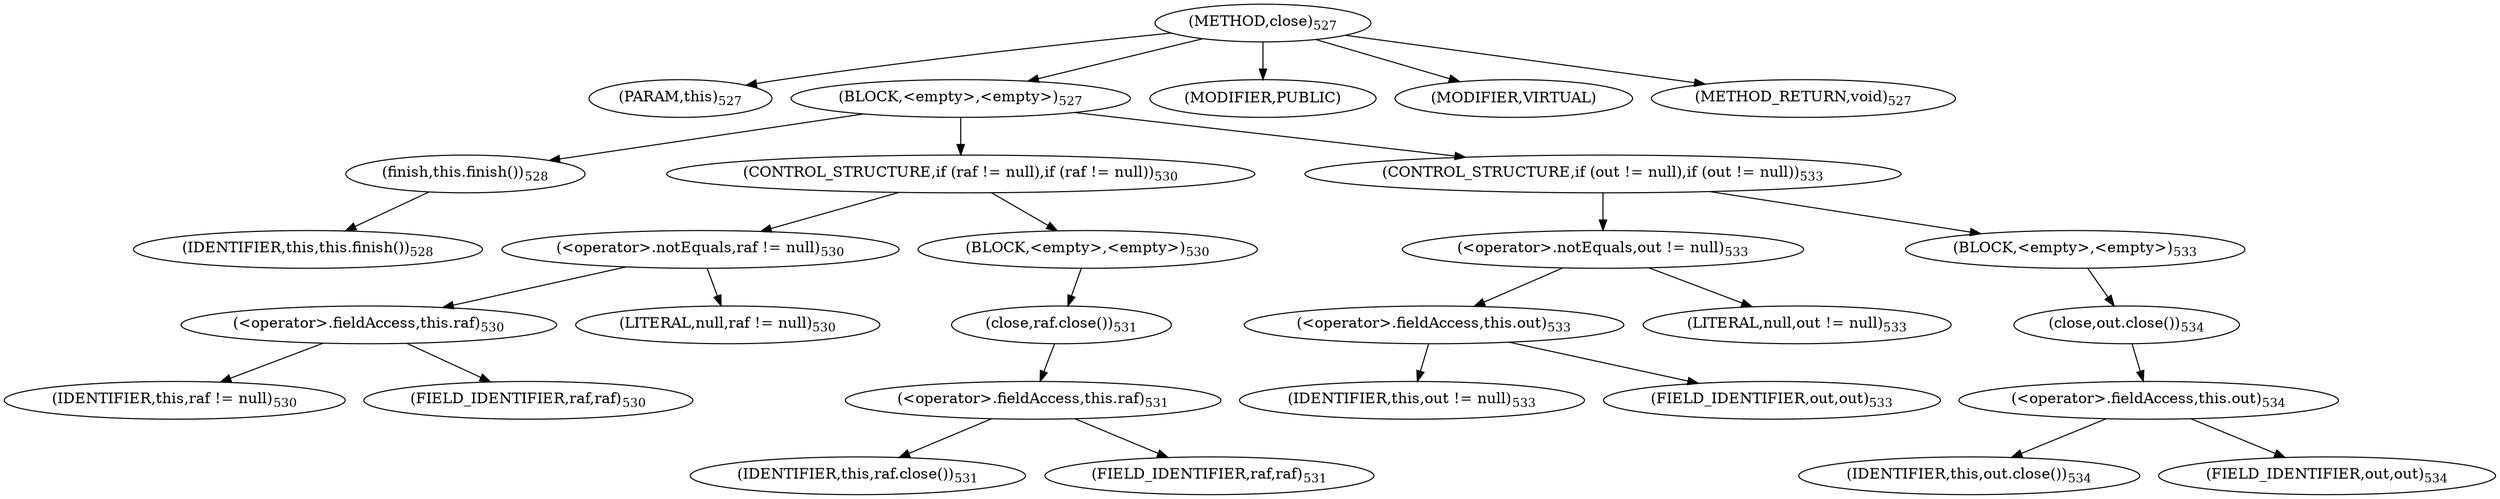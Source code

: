 digraph "close" {  
"1122" [label = <(METHOD,close)<SUB>527</SUB>> ]
"35" [label = <(PARAM,this)<SUB>527</SUB>> ]
"1123" [label = <(BLOCK,&lt;empty&gt;,&lt;empty&gt;)<SUB>527</SUB>> ]
"1124" [label = <(finish,this.finish())<SUB>528</SUB>> ]
"34" [label = <(IDENTIFIER,this,this.finish())<SUB>528</SUB>> ]
"1125" [label = <(CONTROL_STRUCTURE,if (raf != null),if (raf != null))<SUB>530</SUB>> ]
"1126" [label = <(&lt;operator&gt;.notEquals,raf != null)<SUB>530</SUB>> ]
"1127" [label = <(&lt;operator&gt;.fieldAccess,this.raf)<SUB>530</SUB>> ]
"1128" [label = <(IDENTIFIER,this,raf != null)<SUB>530</SUB>> ]
"1129" [label = <(FIELD_IDENTIFIER,raf,raf)<SUB>530</SUB>> ]
"1130" [label = <(LITERAL,null,raf != null)<SUB>530</SUB>> ]
"1131" [label = <(BLOCK,&lt;empty&gt;,&lt;empty&gt;)<SUB>530</SUB>> ]
"1132" [label = <(close,raf.close())<SUB>531</SUB>> ]
"1133" [label = <(&lt;operator&gt;.fieldAccess,this.raf)<SUB>531</SUB>> ]
"1134" [label = <(IDENTIFIER,this,raf.close())<SUB>531</SUB>> ]
"1135" [label = <(FIELD_IDENTIFIER,raf,raf)<SUB>531</SUB>> ]
"1136" [label = <(CONTROL_STRUCTURE,if (out != null),if (out != null))<SUB>533</SUB>> ]
"1137" [label = <(&lt;operator&gt;.notEquals,out != null)<SUB>533</SUB>> ]
"1138" [label = <(&lt;operator&gt;.fieldAccess,this.out)<SUB>533</SUB>> ]
"1139" [label = <(IDENTIFIER,this,out != null)<SUB>533</SUB>> ]
"1140" [label = <(FIELD_IDENTIFIER,out,out)<SUB>533</SUB>> ]
"1141" [label = <(LITERAL,null,out != null)<SUB>533</SUB>> ]
"1142" [label = <(BLOCK,&lt;empty&gt;,&lt;empty&gt;)<SUB>533</SUB>> ]
"1143" [label = <(close,out.close())<SUB>534</SUB>> ]
"1144" [label = <(&lt;operator&gt;.fieldAccess,this.out)<SUB>534</SUB>> ]
"1145" [label = <(IDENTIFIER,this,out.close())<SUB>534</SUB>> ]
"1146" [label = <(FIELD_IDENTIFIER,out,out)<SUB>534</SUB>> ]
"1147" [label = <(MODIFIER,PUBLIC)> ]
"1148" [label = <(MODIFIER,VIRTUAL)> ]
"1149" [label = <(METHOD_RETURN,void)<SUB>527</SUB>> ]
  "1122" -> "35" 
  "1122" -> "1123" 
  "1122" -> "1147" 
  "1122" -> "1148" 
  "1122" -> "1149" 
  "1123" -> "1124" 
  "1123" -> "1125" 
  "1123" -> "1136" 
  "1124" -> "34" 
  "1125" -> "1126" 
  "1125" -> "1131" 
  "1126" -> "1127" 
  "1126" -> "1130" 
  "1127" -> "1128" 
  "1127" -> "1129" 
  "1131" -> "1132" 
  "1132" -> "1133" 
  "1133" -> "1134" 
  "1133" -> "1135" 
  "1136" -> "1137" 
  "1136" -> "1142" 
  "1137" -> "1138" 
  "1137" -> "1141" 
  "1138" -> "1139" 
  "1138" -> "1140" 
  "1142" -> "1143" 
  "1143" -> "1144" 
  "1144" -> "1145" 
  "1144" -> "1146" 
}
